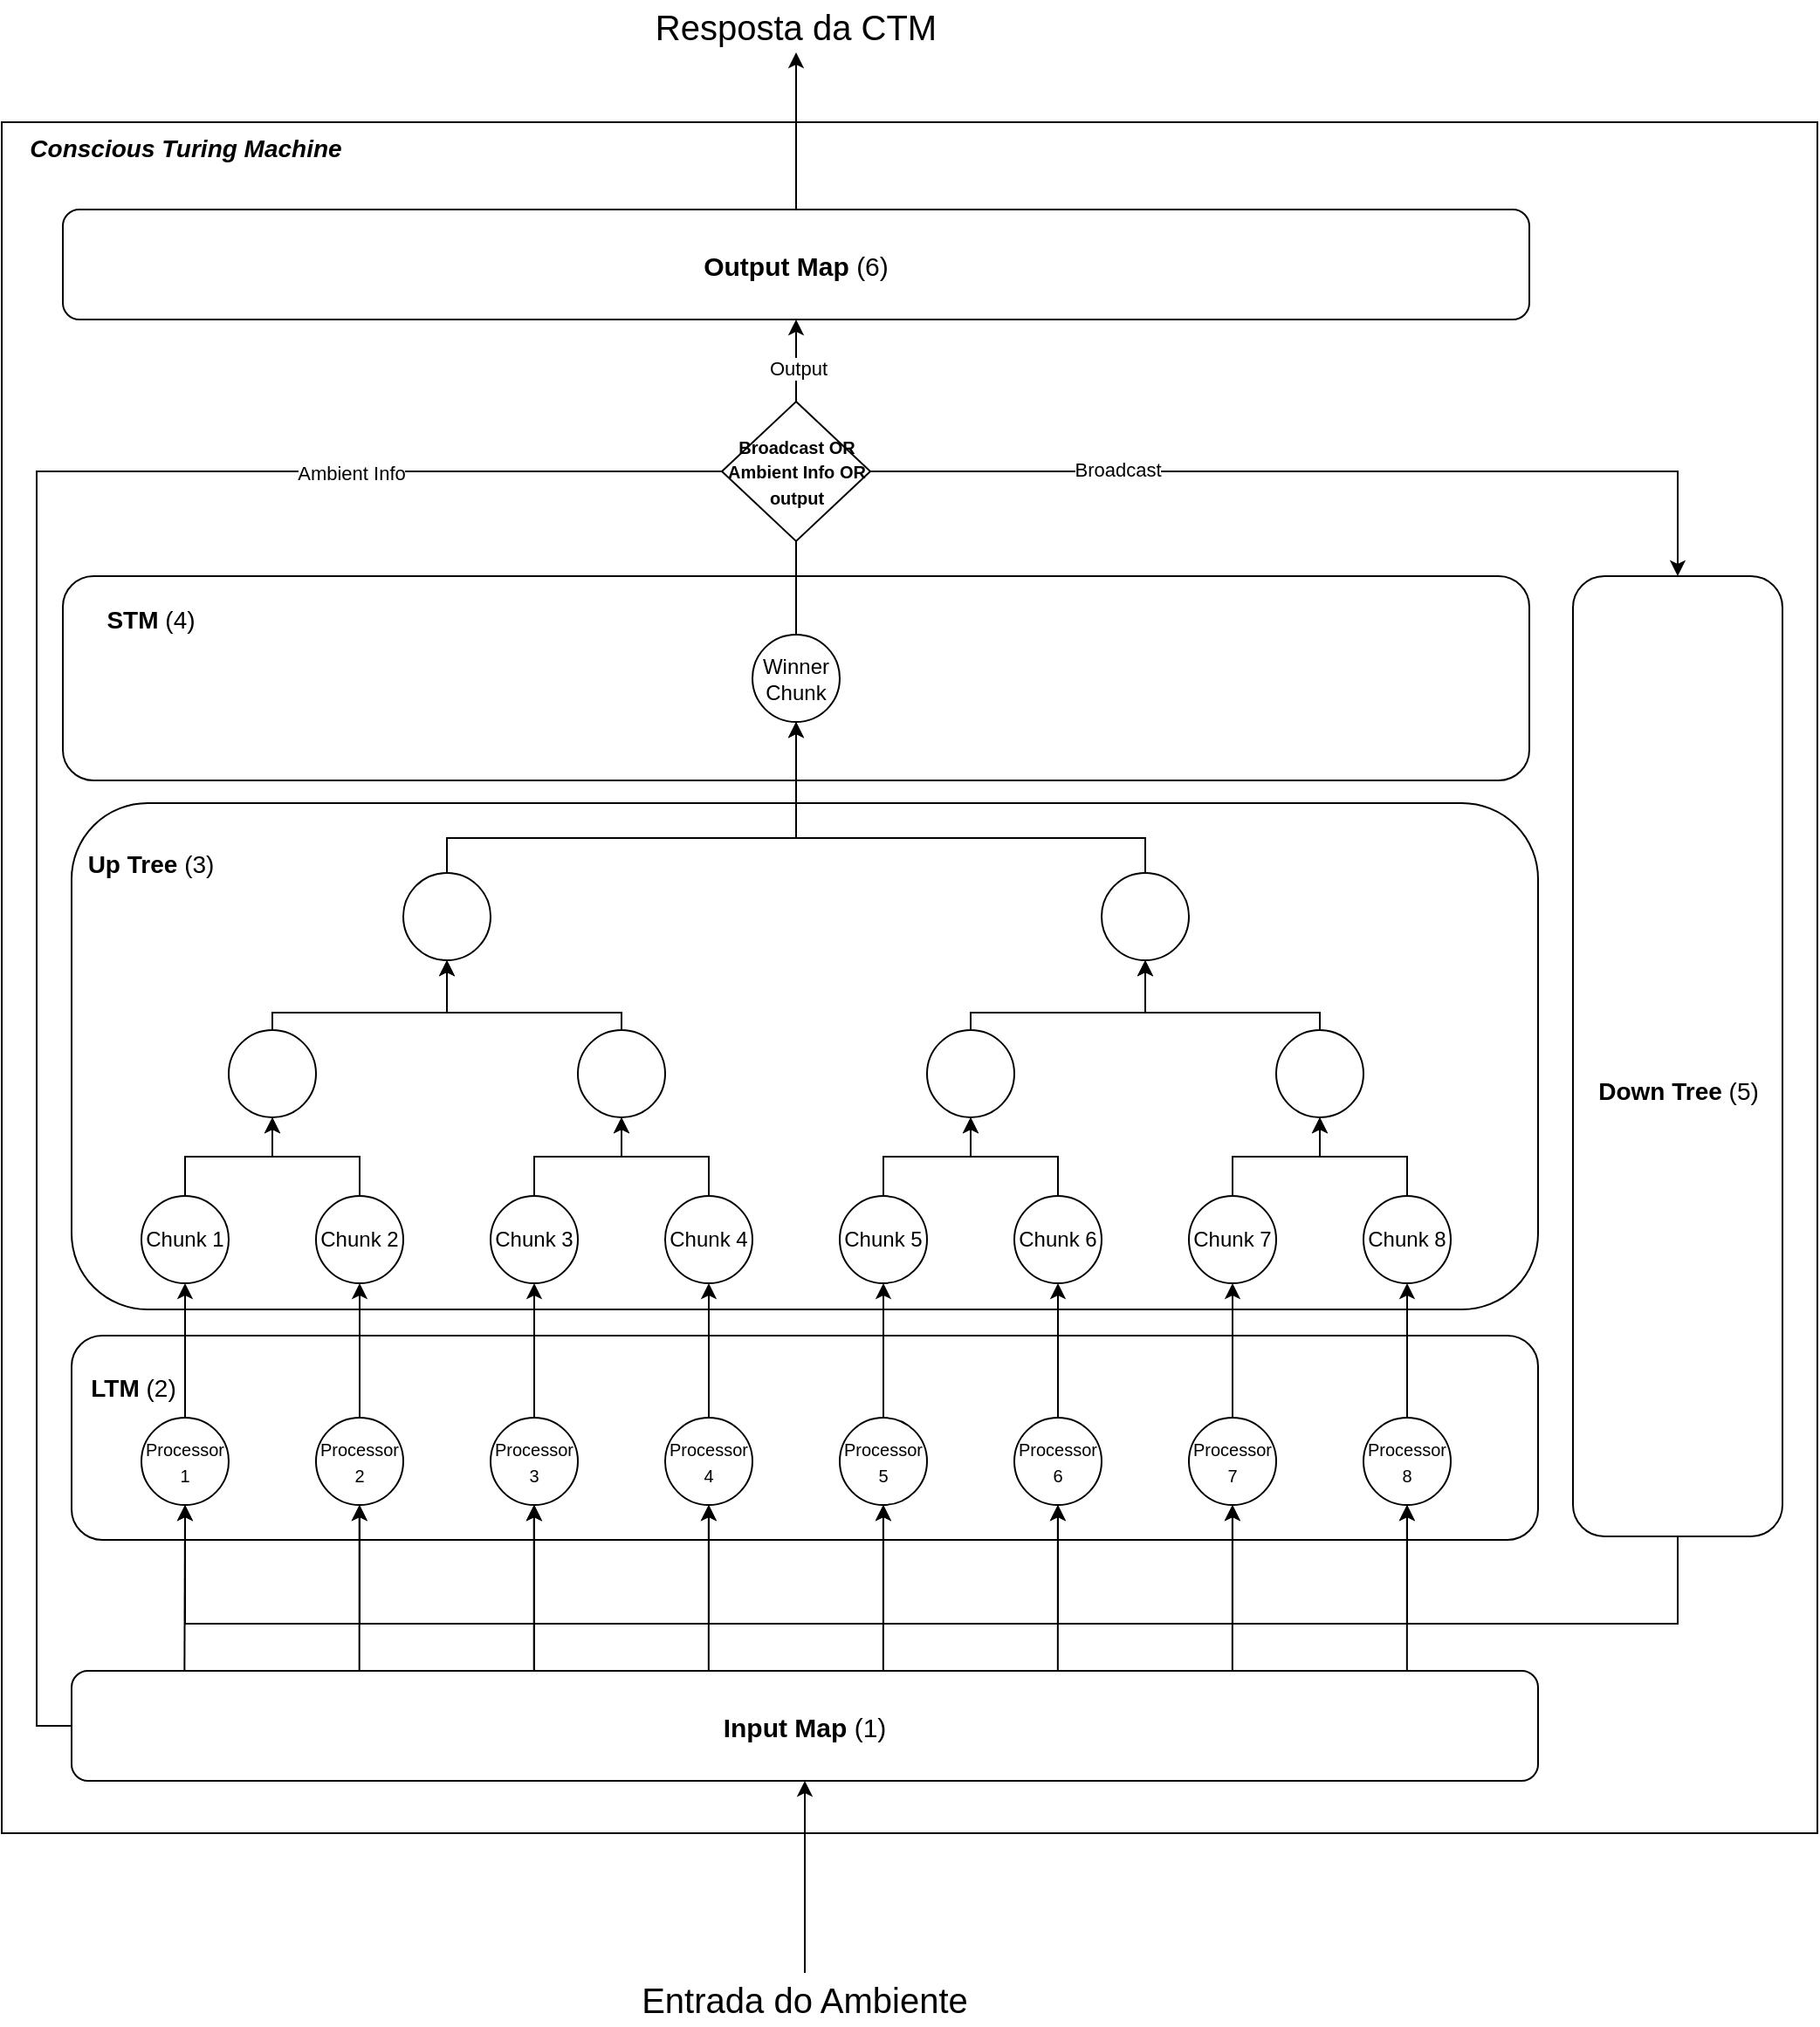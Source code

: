 <mxfile version="26.0.12">
  <diagram name="Page-1" id="L3f_jsa0QkZJh_-Y9wva">
    <mxGraphModel grid="1" page="1" gridSize="10" guides="1" tooltips="1" connect="1" arrows="1" fold="1" pageScale="1" pageWidth="850" pageHeight="1100" math="0" shadow="0">
      <root>
        <mxCell id="0" />
        <mxCell id="1" parent="0" />
        <mxCell id="WYtCmUOuEKRjRR3Vd1Af-97" value="" style="rounded=0;whiteSpace=wrap;html=1;" vertex="1" parent="1">
          <mxGeometry x="50" y="-270" width="1040" height="980" as="geometry" />
        </mxCell>
        <mxCell id="WYtCmUOuEKRjRR3Vd1Af-72" value="" style="rounded=1;whiteSpace=wrap;html=1;" vertex="1" parent="1">
          <mxGeometry x="85" y="-10" width="840" height="117" as="geometry" />
        </mxCell>
        <mxCell id="WYtCmUOuEKRjRR3Vd1Af-71" value="" style="rounded=1;whiteSpace=wrap;html=1;" vertex="1" parent="1">
          <mxGeometry x="90" y="120" width="840" height="290" as="geometry" />
        </mxCell>
        <mxCell id="WYtCmUOuEKRjRR3Vd1Af-1" value="" style="rounded=1;whiteSpace=wrap;html=1;" vertex="1" parent="1">
          <mxGeometry x="90" y="425" width="840" height="117" as="geometry" />
        </mxCell>
        <mxCell id="WYtCmUOuEKRjRR3Vd1Af-48" value="" style="edgeStyle=orthogonalEdgeStyle;rounded=0;orthogonalLoop=1;jettySize=auto;html=1;" edge="1" parent="1" source="WYtCmUOuEKRjRR3Vd1Af-2" target="WYtCmUOuEKRjRR3Vd1Af-40">
          <mxGeometry relative="1" as="geometry" />
        </mxCell>
        <mxCell id="WYtCmUOuEKRjRR3Vd1Af-2" value="&lt;font style=&quot;font-size: 10px;&quot;&gt;Processor&lt;/font&gt;&lt;div&gt;&lt;font style=&quot;font-size: 10px;&quot;&gt;1&lt;/font&gt;&lt;/div&gt;" style="ellipse;whiteSpace=wrap;html=1;aspect=fixed;" vertex="1" parent="1">
          <mxGeometry x="130" y="472" width="50" height="50" as="geometry" />
        </mxCell>
        <mxCell id="WYtCmUOuEKRjRR3Vd1Af-68" style="edgeStyle=orthogonalEdgeStyle;rounded=0;orthogonalLoop=1;jettySize=auto;html=1;entryX=0.5;entryY=1;entryDx=0;entryDy=0;" edge="1" parent="1" source="WYtCmUOuEKRjRR3Vd1Af-3" target="WYtCmUOuEKRjRR3Vd1Af-28">
          <mxGeometry relative="1" as="geometry">
            <Array as="points">
              <mxPoint x="205" y="240" />
              <mxPoint x="305" y="240" />
            </Array>
          </mxGeometry>
        </mxCell>
        <mxCell id="WYtCmUOuEKRjRR3Vd1Af-3" value="" style="ellipse;whiteSpace=wrap;html=1;aspect=fixed;" vertex="1" parent="1">
          <mxGeometry x="180" y="250" width="50" height="50" as="geometry" />
        </mxCell>
        <mxCell id="WYtCmUOuEKRjRR3Vd1Af-49" value="" style="edgeStyle=orthogonalEdgeStyle;rounded=0;orthogonalLoop=1;jettySize=auto;html=1;" edge="1" parent="1" source="WYtCmUOuEKRjRR3Vd1Af-4" target="WYtCmUOuEKRjRR3Vd1Af-41">
          <mxGeometry relative="1" as="geometry" />
        </mxCell>
        <mxCell id="WYtCmUOuEKRjRR3Vd1Af-4" value="&lt;font style=&quot;font-size: 10px;&quot;&gt;Processor&lt;/font&gt;&lt;div&gt;&lt;span style=&quot;font-size: 10px;&quot;&gt;2&lt;/span&gt;&lt;/div&gt;" style="ellipse;whiteSpace=wrap;html=1;aspect=fixed;" vertex="1" parent="1">
          <mxGeometry x="230" y="472" width="50" height="50" as="geometry" />
        </mxCell>
        <mxCell id="WYtCmUOuEKRjRR3Vd1Af-50" value="" style="edgeStyle=orthogonalEdgeStyle;rounded=0;orthogonalLoop=1;jettySize=auto;html=1;" edge="1" parent="1" source="WYtCmUOuEKRjRR3Vd1Af-6" target="WYtCmUOuEKRjRR3Vd1Af-42">
          <mxGeometry relative="1" as="geometry" />
        </mxCell>
        <mxCell id="WYtCmUOuEKRjRR3Vd1Af-6" value="&lt;font style=&quot;font-size: 10px;&quot;&gt;Processor&lt;/font&gt;&lt;div&gt;&lt;span style=&quot;font-size: 10px;&quot;&gt;3&lt;/span&gt;&lt;/div&gt;" style="ellipse;whiteSpace=wrap;html=1;aspect=fixed;" vertex="1" parent="1">
          <mxGeometry x="330" y="472" width="50" height="50" as="geometry" />
        </mxCell>
        <mxCell id="WYtCmUOuEKRjRR3Vd1Af-67" style="edgeStyle=orthogonalEdgeStyle;rounded=0;orthogonalLoop=1;jettySize=auto;html=1;entryX=0.5;entryY=1;entryDx=0;entryDy=0;" edge="1" parent="1" source="WYtCmUOuEKRjRR3Vd1Af-7" target="WYtCmUOuEKRjRR3Vd1Af-28">
          <mxGeometry relative="1" as="geometry">
            <Array as="points">
              <mxPoint x="405" y="240" />
              <mxPoint x="305" y="240" />
            </Array>
          </mxGeometry>
        </mxCell>
        <mxCell id="WYtCmUOuEKRjRR3Vd1Af-7" value="" style="ellipse;whiteSpace=wrap;html=1;aspect=fixed;" vertex="1" parent="1">
          <mxGeometry x="380" y="250" width="50" height="50" as="geometry" />
        </mxCell>
        <mxCell id="WYtCmUOuEKRjRR3Vd1Af-51" value="" style="edgeStyle=orthogonalEdgeStyle;rounded=0;orthogonalLoop=1;jettySize=auto;html=1;" edge="1" parent="1" source="WYtCmUOuEKRjRR3Vd1Af-8" target="WYtCmUOuEKRjRR3Vd1Af-43">
          <mxGeometry relative="1" as="geometry" />
        </mxCell>
        <mxCell id="WYtCmUOuEKRjRR3Vd1Af-8" value="&lt;font style=&quot;font-size: 10px;&quot;&gt;Processor&lt;/font&gt;&lt;div&gt;&lt;span style=&quot;font-size: 10px;&quot;&gt;4&lt;/span&gt;&lt;/div&gt;" style="ellipse;whiteSpace=wrap;html=1;aspect=fixed;" vertex="1" parent="1">
          <mxGeometry x="430" y="472" width="50" height="50" as="geometry" />
        </mxCell>
        <mxCell id="WYtCmUOuEKRjRR3Vd1Af-52" value="" style="edgeStyle=orthogonalEdgeStyle;rounded=0;orthogonalLoop=1;jettySize=auto;html=1;" edge="1" parent="1" source="WYtCmUOuEKRjRR3Vd1Af-17" target="WYtCmUOuEKRjRR3Vd1Af-44">
          <mxGeometry relative="1" as="geometry" />
        </mxCell>
        <mxCell id="WYtCmUOuEKRjRR3Vd1Af-17" value="&lt;font style=&quot;font-size: 10px;&quot;&gt;Processor&lt;/font&gt;&lt;div&gt;&lt;span style=&quot;font-size: 10px;&quot;&gt;5&lt;/span&gt;&lt;/div&gt;" style="ellipse;whiteSpace=wrap;html=1;aspect=fixed;" vertex="1" parent="1">
          <mxGeometry x="530" y="472" width="50" height="50" as="geometry" />
        </mxCell>
        <mxCell id="WYtCmUOuEKRjRR3Vd1Af-65" style="edgeStyle=orthogonalEdgeStyle;rounded=0;orthogonalLoop=1;jettySize=auto;html=1;entryX=0.5;entryY=1;entryDx=0;entryDy=0;" edge="1" parent="1" source="WYtCmUOuEKRjRR3Vd1Af-18" target="WYtCmUOuEKRjRR3Vd1Af-20">
          <mxGeometry relative="1" as="geometry">
            <Array as="points">
              <mxPoint x="605" y="240" />
              <mxPoint x="705" y="240" />
            </Array>
          </mxGeometry>
        </mxCell>
        <mxCell id="WYtCmUOuEKRjRR3Vd1Af-18" value="" style="ellipse;whiteSpace=wrap;html=1;aspect=fixed;" vertex="1" parent="1">
          <mxGeometry x="580" y="250" width="50" height="50" as="geometry" />
        </mxCell>
        <mxCell id="WYtCmUOuEKRjRR3Vd1Af-53" value="" style="edgeStyle=orthogonalEdgeStyle;rounded=0;orthogonalLoop=1;jettySize=auto;html=1;" edge="1" parent="1" source="WYtCmUOuEKRjRR3Vd1Af-19" target="WYtCmUOuEKRjRR3Vd1Af-45">
          <mxGeometry relative="1" as="geometry" />
        </mxCell>
        <mxCell id="WYtCmUOuEKRjRR3Vd1Af-19" value="&lt;font style=&quot;font-size: 10px;&quot;&gt;Processor&lt;/font&gt;&lt;div&gt;&lt;span style=&quot;font-size: 10px;&quot;&gt;6&lt;/span&gt;&lt;/div&gt;" style="ellipse;whiteSpace=wrap;html=1;aspect=fixed;" vertex="1" parent="1">
          <mxGeometry x="630" y="472" width="50" height="50" as="geometry" />
        </mxCell>
        <mxCell id="WYtCmUOuEKRjRR3Vd1Af-70" style="edgeStyle=orthogonalEdgeStyle;rounded=0;orthogonalLoop=1;jettySize=auto;html=1;entryX=0.5;entryY=1;entryDx=0;entryDy=0;" edge="1" parent="1" source="WYtCmUOuEKRjRR3Vd1Af-20" target="WYtCmUOuEKRjRR3Vd1Af-29">
          <mxGeometry relative="1" as="geometry">
            <Array as="points">
              <mxPoint x="705" y="140" />
              <mxPoint x="505" y="140" />
            </Array>
          </mxGeometry>
        </mxCell>
        <mxCell id="WYtCmUOuEKRjRR3Vd1Af-20" value="" style="ellipse;whiteSpace=wrap;html=1;aspect=fixed;" vertex="1" parent="1">
          <mxGeometry x="680" y="160" width="50" height="50" as="geometry" />
        </mxCell>
        <mxCell id="WYtCmUOuEKRjRR3Vd1Af-54" value="" style="edgeStyle=orthogonalEdgeStyle;rounded=0;orthogonalLoop=1;jettySize=auto;html=1;" edge="1" parent="1" source="WYtCmUOuEKRjRR3Vd1Af-21" target="WYtCmUOuEKRjRR3Vd1Af-46">
          <mxGeometry relative="1" as="geometry" />
        </mxCell>
        <mxCell id="WYtCmUOuEKRjRR3Vd1Af-21" value="&lt;font style=&quot;font-size: 10px;&quot;&gt;Processor&lt;/font&gt;&lt;div&gt;&lt;span style=&quot;font-size: 10px;&quot;&gt;7&lt;/span&gt;&lt;/div&gt;" style="ellipse;whiteSpace=wrap;html=1;aspect=fixed;" vertex="1" parent="1">
          <mxGeometry x="730" y="472" width="50" height="50" as="geometry" />
        </mxCell>
        <mxCell id="WYtCmUOuEKRjRR3Vd1Af-66" style="edgeStyle=orthogonalEdgeStyle;rounded=0;orthogonalLoop=1;jettySize=auto;html=1;entryX=0.5;entryY=1;entryDx=0;entryDy=0;" edge="1" parent="1" source="WYtCmUOuEKRjRR3Vd1Af-22" target="WYtCmUOuEKRjRR3Vd1Af-20">
          <mxGeometry relative="1" as="geometry">
            <Array as="points">
              <mxPoint x="805" y="240" />
              <mxPoint x="705" y="240" />
            </Array>
          </mxGeometry>
        </mxCell>
        <mxCell id="WYtCmUOuEKRjRR3Vd1Af-22" value="" style="ellipse;whiteSpace=wrap;html=1;aspect=fixed;" vertex="1" parent="1">
          <mxGeometry x="780" y="250" width="50" height="50" as="geometry" />
        </mxCell>
        <mxCell id="WYtCmUOuEKRjRR3Vd1Af-55" value="" style="edgeStyle=orthogonalEdgeStyle;rounded=0;orthogonalLoop=1;jettySize=auto;html=1;" edge="1" parent="1" source="WYtCmUOuEKRjRR3Vd1Af-23" target="WYtCmUOuEKRjRR3Vd1Af-47">
          <mxGeometry relative="1" as="geometry" />
        </mxCell>
        <mxCell id="WYtCmUOuEKRjRR3Vd1Af-23" value="&lt;font style=&quot;font-size: 10px;&quot;&gt;Processor&lt;/font&gt;&lt;div&gt;&lt;span style=&quot;font-size: 10px;&quot;&gt;8&lt;/span&gt;&lt;/div&gt;" style="ellipse;whiteSpace=wrap;html=1;aspect=fixed;" vertex="1" parent="1">
          <mxGeometry x="830" y="472" width="50" height="50" as="geometry" />
        </mxCell>
        <mxCell id="WYtCmUOuEKRjRR3Vd1Af-69" style="edgeStyle=orthogonalEdgeStyle;rounded=0;orthogonalLoop=1;jettySize=auto;html=1;entryX=0.5;entryY=1;entryDx=0;entryDy=0;" edge="1" parent="1" source="WYtCmUOuEKRjRR3Vd1Af-28" target="WYtCmUOuEKRjRR3Vd1Af-29">
          <mxGeometry relative="1" as="geometry">
            <Array as="points">
              <mxPoint x="305" y="140" />
              <mxPoint x="505" y="140" />
            </Array>
          </mxGeometry>
        </mxCell>
        <mxCell id="WYtCmUOuEKRjRR3Vd1Af-28" value="" style="ellipse;whiteSpace=wrap;html=1;aspect=fixed;" vertex="1" parent="1">
          <mxGeometry x="280" y="160" width="50" height="50" as="geometry" />
        </mxCell>
        <mxCell id="WYtCmUOuEKRjRR3Vd1Af-73" style="edgeStyle=orthogonalEdgeStyle;rounded=0;orthogonalLoop=1;jettySize=auto;html=1;" edge="1" parent="1" source="WYtCmUOuEKRjRR3Vd1Af-29">
          <mxGeometry relative="1" as="geometry">
            <mxPoint x="505" y="-60" as="targetPoint" />
          </mxGeometry>
        </mxCell>
        <mxCell id="WYtCmUOuEKRjRR3Vd1Af-29" value="Winner&lt;div&gt;Chunk&lt;/div&gt;" style="ellipse;whiteSpace=wrap;html=1;aspect=fixed;" vertex="1" parent="1">
          <mxGeometry x="480" y="23.5" width="50" height="50" as="geometry" />
        </mxCell>
        <mxCell id="WYtCmUOuEKRjRR3Vd1Af-56" value="" style="edgeStyle=orthogonalEdgeStyle;rounded=0;orthogonalLoop=1;jettySize=auto;html=1;" edge="1" parent="1" source="WYtCmUOuEKRjRR3Vd1Af-40" target="WYtCmUOuEKRjRR3Vd1Af-3">
          <mxGeometry relative="1" as="geometry" />
        </mxCell>
        <mxCell id="WYtCmUOuEKRjRR3Vd1Af-40" value="Chunk 1" style="ellipse;whiteSpace=wrap;html=1;aspect=fixed;" vertex="1" parent="1">
          <mxGeometry x="130" y="345" width="50" height="50" as="geometry" />
        </mxCell>
        <mxCell id="WYtCmUOuEKRjRR3Vd1Af-57" value="" style="edgeStyle=orthogonalEdgeStyle;rounded=0;orthogonalLoop=1;jettySize=auto;html=1;" edge="1" parent="1" source="WYtCmUOuEKRjRR3Vd1Af-41" target="WYtCmUOuEKRjRR3Vd1Af-3">
          <mxGeometry relative="1" as="geometry" />
        </mxCell>
        <mxCell id="WYtCmUOuEKRjRR3Vd1Af-41" value="Chunk 2" style="ellipse;whiteSpace=wrap;html=1;aspect=fixed;" vertex="1" parent="1">
          <mxGeometry x="230" y="345" width="50" height="50" as="geometry" />
        </mxCell>
        <mxCell id="WYtCmUOuEKRjRR3Vd1Af-58" value="" style="edgeStyle=orthogonalEdgeStyle;rounded=0;orthogonalLoop=1;jettySize=auto;html=1;" edge="1" parent="1" source="WYtCmUOuEKRjRR3Vd1Af-42" target="WYtCmUOuEKRjRR3Vd1Af-7">
          <mxGeometry relative="1" as="geometry" />
        </mxCell>
        <mxCell id="WYtCmUOuEKRjRR3Vd1Af-42" value="Chunk 3" style="ellipse;whiteSpace=wrap;html=1;aspect=fixed;" vertex="1" parent="1">
          <mxGeometry x="330" y="345" width="50" height="50" as="geometry" />
        </mxCell>
        <mxCell id="WYtCmUOuEKRjRR3Vd1Af-59" value="" style="edgeStyle=orthogonalEdgeStyle;rounded=0;orthogonalLoop=1;jettySize=auto;html=1;" edge="1" parent="1" source="WYtCmUOuEKRjRR3Vd1Af-43" target="WYtCmUOuEKRjRR3Vd1Af-7">
          <mxGeometry relative="1" as="geometry" />
        </mxCell>
        <mxCell id="WYtCmUOuEKRjRR3Vd1Af-43" value="Chunk 4" style="ellipse;whiteSpace=wrap;html=1;aspect=fixed;" vertex="1" parent="1">
          <mxGeometry x="430" y="345" width="50" height="50" as="geometry" />
        </mxCell>
        <mxCell id="WYtCmUOuEKRjRR3Vd1Af-60" value="" style="edgeStyle=orthogonalEdgeStyle;rounded=0;orthogonalLoop=1;jettySize=auto;html=1;" edge="1" parent="1" source="WYtCmUOuEKRjRR3Vd1Af-44" target="WYtCmUOuEKRjRR3Vd1Af-18">
          <mxGeometry relative="1" as="geometry" />
        </mxCell>
        <mxCell id="WYtCmUOuEKRjRR3Vd1Af-44" value="Chunk 5" style="ellipse;whiteSpace=wrap;html=1;aspect=fixed;" vertex="1" parent="1">
          <mxGeometry x="530" y="345" width="50" height="50" as="geometry" />
        </mxCell>
        <mxCell id="WYtCmUOuEKRjRR3Vd1Af-61" value="" style="edgeStyle=orthogonalEdgeStyle;rounded=0;orthogonalLoop=1;jettySize=auto;html=1;" edge="1" parent="1" source="WYtCmUOuEKRjRR3Vd1Af-45" target="WYtCmUOuEKRjRR3Vd1Af-18">
          <mxGeometry relative="1" as="geometry" />
        </mxCell>
        <mxCell id="WYtCmUOuEKRjRR3Vd1Af-45" value="Chunk 6" style="ellipse;whiteSpace=wrap;html=1;aspect=fixed;" vertex="1" parent="1">
          <mxGeometry x="630" y="345" width="50" height="50" as="geometry" />
        </mxCell>
        <mxCell id="WYtCmUOuEKRjRR3Vd1Af-63" value="" style="edgeStyle=orthogonalEdgeStyle;rounded=0;orthogonalLoop=1;jettySize=auto;html=1;" edge="1" parent="1" source="WYtCmUOuEKRjRR3Vd1Af-46" target="WYtCmUOuEKRjRR3Vd1Af-22">
          <mxGeometry relative="1" as="geometry" />
        </mxCell>
        <mxCell id="WYtCmUOuEKRjRR3Vd1Af-46" value="Chunk 7" style="ellipse;whiteSpace=wrap;html=1;aspect=fixed;" vertex="1" parent="1">
          <mxGeometry x="730" y="345" width="50" height="50" as="geometry" />
        </mxCell>
        <mxCell id="WYtCmUOuEKRjRR3Vd1Af-64" value="" style="edgeStyle=orthogonalEdgeStyle;rounded=0;orthogonalLoop=1;jettySize=auto;html=1;" edge="1" parent="1" source="WYtCmUOuEKRjRR3Vd1Af-47" target="WYtCmUOuEKRjRR3Vd1Af-22">
          <mxGeometry relative="1" as="geometry" />
        </mxCell>
        <mxCell id="WYtCmUOuEKRjRR3Vd1Af-47" value="Chunk 8" style="ellipse;whiteSpace=wrap;html=1;aspect=fixed;" vertex="1" parent="1">
          <mxGeometry x="830" y="345" width="50" height="50" as="geometry" />
        </mxCell>
        <mxCell id="WYtCmUOuEKRjRR3Vd1Af-80" style="edgeStyle=orthogonalEdgeStyle;rounded=0;orthogonalLoop=1;jettySize=auto;html=1;entryX=0.5;entryY=0;entryDx=0;entryDy=0;" edge="1" parent="1" source="WYtCmUOuEKRjRR3Vd1Af-74" target="WYtCmUOuEKRjRR3Vd1Af-75">
          <mxGeometry relative="1" as="geometry" />
        </mxCell>
        <mxCell id="WYtCmUOuEKRjRR3Vd1Af-115" value="Broadcast" style="edgeLabel;html=1;align=center;verticalAlign=middle;resizable=0;points=[];" connectable="0" vertex="1" parent="WYtCmUOuEKRjRR3Vd1Af-80">
          <mxGeometry x="-0.46" y="1" relative="1" as="geometry">
            <mxPoint as="offset" />
          </mxGeometry>
        </mxCell>
        <mxCell id="WYtCmUOuEKRjRR3Vd1Af-94" style="edgeStyle=orthogonalEdgeStyle;rounded=0;orthogonalLoop=1;jettySize=auto;html=1;entryX=0;entryY=0.5;entryDx=0;entryDy=0;endArrow=none;endFill=1;startFill=0;" edge="1" parent="1" source="WYtCmUOuEKRjRR3Vd1Af-74" target="WYtCmUOuEKRjRR3Vd1Af-90">
          <mxGeometry relative="1" as="geometry">
            <Array as="points">
              <mxPoint x="70" y="-70" />
              <mxPoint x="70" y="648" />
            </Array>
          </mxGeometry>
        </mxCell>
        <mxCell id="WYtCmUOuEKRjRR3Vd1Af-116" value="Ambient Info" style="edgeLabel;html=1;align=center;verticalAlign=middle;resizable=0;points=[];" connectable="0" vertex="1" parent="WYtCmUOuEKRjRR3Vd1Af-94">
          <mxGeometry x="-0.624" y="1" relative="1" as="geometry">
            <mxPoint as="offset" />
          </mxGeometry>
        </mxCell>
        <mxCell id="WYtCmUOuEKRjRR3Vd1Af-95" value="" style="edgeStyle=orthogonalEdgeStyle;rounded=0;orthogonalLoop=1;jettySize=auto;html=1;" edge="1" parent="1" source="WYtCmUOuEKRjRR3Vd1Af-74" target="WYtCmUOuEKRjRR3Vd1Af-92">
          <mxGeometry relative="1" as="geometry" />
        </mxCell>
        <mxCell id="WYtCmUOuEKRjRR3Vd1Af-117" value="Output" style="edgeLabel;html=1;align=center;verticalAlign=middle;resizable=0;points=[];" connectable="0" vertex="1" parent="WYtCmUOuEKRjRR3Vd1Af-95">
          <mxGeometry x="-0.177" y="-1" relative="1" as="geometry">
            <mxPoint as="offset" />
          </mxGeometry>
        </mxCell>
        <mxCell id="WYtCmUOuEKRjRR3Vd1Af-74" value="&lt;font style=&quot;font-size: 10px;&quot;&gt;&lt;b style=&quot;&quot;&gt;Broadcast&amp;nbsp;&lt;/b&gt;&lt;b style=&quot;background-color: transparent; color: light-dark(rgb(0, 0, 0), rgb(255, 255, 255));&quot;&gt;OR&lt;/b&gt;&lt;/font&gt;&lt;div&gt;&lt;div&gt;&lt;font style=&quot;font-size: 10px;&quot;&gt;&lt;b&gt;Ambient Info&amp;nbsp;&lt;/b&gt;&lt;b style=&quot;background-color: transparent; color: light-dark(rgb(0, 0, 0), rgb(255, 255, 255));&quot;&gt;OR&lt;/b&gt;&lt;/font&gt;&lt;/div&gt;&lt;div&gt;&lt;b&gt;&lt;font style=&quot;font-size: 10px;&quot;&gt;output&lt;/font&gt;&lt;/b&gt;&lt;/div&gt;&lt;/div&gt;" style="rhombus;whiteSpace=wrap;html=1;" vertex="1" parent="1">
          <mxGeometry x="462.5" y="-110" width="85" height="80" as="geometry" />
        </mxCell>
        <mxCell id="WYtCmUOuEKRjRR3Vd1Af-81" style="edgeStyle=orthogonalEdgeStyle;rounded=0;orthogonalLoop=1;jettySize=auto;html=1;entryX=0.5;entryY=1;entryDx=0;entryDy=0;exitX=0.5;exitY=1;exitDx=0;exitDy=0;strokeWidth=1;" edge="1" parent="1" source="WYtCmUOuEKRjRR3Vd1Af-75" target="WYtCmUOuEKRjRR3Vd1Af-2">
          <mxGeometry relative="1" as="geometry">
            <Array as="points">
              <mxPoint x="1010" y="590" />
              <mxPoint x="155" y="590" />
            </Array>
          </mxGeometry>
        </mxCell>
        <mxCell id="WYtCmUOuEKRjRR3Vd1Af-82" style="edgeStyle=orthogonalEdgeStyle;rounded=0;orthogonalLoop=1;jettySize=auto;html=1;entryX=0.5;entryY=1;entryDx=0;entryDy=0;strokeWidth=1;" edge="1" parent="1" source="WYtCmUOuEKRjRR3Vd1Af-75" target="WYtCmUOuEKRjRR3Vd1Af-4">
          <mxGeometry relative="1" as="geometry">
            <Array as="points">
              <mxPoint x="1010" y="590" />
              <mxPoint x="255" y="590" />
            </Array>
          </mxGeometry>
        </mxCell>
        <mxCell id="WYtCmUOuEKRjRR3Vd1Af-84" style="edgeStyle=orthogonalEdgeStyle;rounded=0;orthogonalLoop=1;jettySize=auto;html=1;entryX=0.5;entryY=1;entryDx=0;entryDy=0;strokeWidth=1;" edge="1" parent="1" source="WYtCmUOuEKRjRR3Vd1Af-75" target="WYtCmUOuEKRjRR3Vd1Af-6">
          <mxGeometry relative="1" as="geometry">
            <Array as="points">
              <mxPoint x="1010" y="590" />
              <mxPoint x="355" y="590" />
            </Array>
          </mxGeometry>
        </mxCell>
        <mxCell id="WYtCmUOuEKRjRR3Vd1Af-85" style="edgeStyle=orthogonalEdgeStyle;rounded=0;orthogonalLoop=1;jettySize=auto;html=1;entryX=0.5;entryY=1;entryDx=0;entryDy=0;strokeWidth=1;" edge="1" parent="1" source="WYtCmUOuEKRjRR3Vd1Af-75" target="WYtCmUOuEKRjRR3Vd1Af-8">
          <mxGeometry relative="1" as="geometry">
            <Array as="points">
              <mxPoint x="1010" y="590" />
              <mxPoint x="455" y="590" />
            </Array>
          </mxGeometry>
        </mxCell>
        <mxCell id="WYtCmUOuEKRjRR3Vd1Af-86" style="edgeStyle=orthogonalEdgeStyle;rounded=0;orthogonalLoop=1;jettySize=auto;html=1;entryX=0.5;entryY=1;entryDx=0;entryDy=0;strokeWidth=1;" edge="1" parent="1" source="WYtCmUOuEKRjRR3Vd1Af-75" target="WYtCmUOuEKRjRR3Vd1Af-17">
          <mxGeometry relative="1" as="geometry">
            <Array as="points">
              <mxPoint x="1010" y="590" />
              <mxPoint x="555" y="590" />
            </Array>
          </mxGeometry>
        </mxCell>
        <mxCell id="WYtCmUOuEKRjRR3Vd1Af-87" style="edgeStyle=orthogonalEdgeStyle;rounded=0;orthogonalLoop=1;jettySize=auto;html=1;entryX=0.5;entryY=1;entryDx=0;entryDy=0;strokeWidth=1;" edge="1" parent="1" source="WYtCmUOuEKRjRR3Vd1Af-75" target="WYtCmUOuEKRjRR3Vd1Af-19">
          <mxGeometry relative="1" as="geometry">
            <Array as="points">
              <mxPoint x="1010" y="590" />
              <mxPoint x="655" y="590" />
            </Array>
          </mxGeometry>
        </mxCell>
        <mxCell id="WYtCmUOuEKRjRR3Vd1Af-88" style="edgeStyle=orthogonalEdgeStyle;rounded=0;orthogonalLoop=1;jettySize=auto;html=1;entryX=0.5;entryY=1;entryDx=0;entryDy=0;strokeWidth=1;" edge="1" parent="1" source="WYtCmUOuEKRjRR3Vd1Af-75" target="WYtCmUOuEKRjRR3Vd1Af-21">
          <mxGeometry relative="1" as="geometry">
            <Array as="points">
              <mxPoint x="1010" y="590" />
              <mxPoint x="755" y="590" />
            </Array>
          </mxGeometry>
        </mxCell>
        <mxCell id="WYtCmUOuEKRjRR3Vd1Af-89" style="edgeStyle=orthogonalEdgeStyle;rounded=0;orthogonalLoop=1;jettySize=auto;html=1;entryX=0.5;entryY=1;entryDx=0;entryDy=0;exitX=0.5;exitY=1;exitDx=0;exitDy=0;strokeWidth=1;" edge="1" parent="1" source="WYtCmUOuEKRjRR3Vd1Af-75" target="WYtCmUOuEKRjRR3Vd1Af-23">
          <mxGeometry relative="1" as="geometry">
            <Array as="points">
              <mxPoint x="1010" y="590" />
              <mxPoint x="855" y="590" />
            </Array>
          </mxGeometry>
        </mxCell>
        <mxCell id="WYtCmUOuEKRjRR3Vd1Af-75" value="" style="rounded=1;whiteSpace=wrap;html=1;" vertex="1" parent="1">
          <mxGeometry x="950" y="-10" width="120" height="550" as="geometry" />
        </mxCell>
        <mxCell id="WYtCmUOuEKRjRR3Vd1Af-76" value="&lt;font style=&quot;font-size: 14px;&quot;&gt;&lt;b&gt;LTM &lt;/b&gt;(2)&lt;/font&gt;" style="text;html=1;align=center;verticalAlign=middle;resizable=0;points=[];autosize=1;strokeColor=none;fillColor=none;" vertex="1" parent="1">
          <mxGeometry x="90" y="440" width="70" height="30" as="geometry" />
        </mxCell>
        <mxCell id="WYtCmUOuEKRjRR3Vd1Af-77" value="&lt;font style=&quot;font-size: 14px;&quot;&gt;&lt;b&gt;Up Tree &lt;/b&gt;(3)&lt;/font&gt;" style="text;html=1;align=center;verticalAlign=middle;resizable=0;points=[];autosize=1;strokeColor=none;fillColor=none;" vertex="1" parent="1">
          <mxGeometry x="85" y="140" width="100" height="30" as="geometry" />
        </mxCell>
        <mxCell id="WYtCmUOuEKRjRR3Vd1Af-78" value="&lt;font style=&quot;font-size: 14px;&quot;&gt;&lt;b&gt;STM &lt;/b&gt;(4)&lt;/font&gt;" style="text;html=1;align=center;verticalAlign=middle;resizable=0;points=[];autosize=1;strokeColor=none;fillColor=none;" vertex="1" parent="1">
          <mxGeometry x="100" width="70" height="30" as="geometry" />
        </mxCell>
        <mxCell id="WYtCmUOuEKRjRR3Vd1Af-79" value="&lt;font style=&quot;font-size: 14px;&quot;&gt;&lt;b&gt;Down Tree &lt;/b&gt;(5)&lt;/font&gt;" style="text;html=1;align=center;verticalAlign=middle;resizable=0;points=[];autosize=1;strokeColor=none;fillColor=none;" vertex="1" parent="1">
          <mxGeometry x="950" y="270" width="120" height="30" as="geometry" />
        </mxCell>
        <mxCell id="WYtCmUOuEKRjRR3Vd1Af-90" value="&lt;font style=&quot;font-size: 15px;&quot;&gt;&lt;b&gt;Input Map &lt;/b&gt;(1)&lt;/font&gt;" style="rounded=1;whiteSpace=wrap;html=1;" vertex="1" parent="1">
          <mxGeometry x="90" y="617" width="840" height="63" as="geometry" />
        </mxCell>
        <mxCell id="WYtCmUOuEKRjRR3Vd1Af-103" value="" style="edgeStyle=orthogonalEdgeStyle;rounded=0;orthogonalLoop=1;jettySize=auto;html=1;" edge="1" parent="1" source="WYtCmUOuEKRjRR3Vd1Af-92" target="WYtCmUOuEKRjRR3Vd1Af-101">
          <mxGeometry relative="1" as="geometry" />
        </mxCell>
        <mxCell id="WYtCmUOuEKRjRR3Vd1Af-92" value="&lt;font style=&quot;font-size: 15px;&quot;&gt;&lt;b&gt;Output Map &lt;/b&gt;(6)&lt;/font&gt;" style="rounded=1;whiteSpace=wrap;html=1;" vertex="1" parent="1">
          <mxGeometry x="85" y="-220" width="840" height="63" as="geometry" />
        </mxCell>
        <mxCell id="WYtCmUOuEKRjRR3Vd1Af-98" value="&lt;b&gt;&lt;font style=&quot;font-size: 14px;&quot;&gt;&lt;i&gt;Conscious Turing Machine&lt;/i&gt;&lt;/font&gt;&lt;/b&gt;" style="text;html=1;align=center;verticalAlign=middle;resizable=0;points=[];autosize=1;strokeColor=none;fillColor=none;" vertex="1" parent="1">
          <mxGeometry x="55" y="-270" width="200" height="30" as="geometry" />
        </mxCell>
        <mxCell id="WYtCmUOuEKRjRR3Vd1Af-102" style="edgeStyle=orthogonalEdgeStyle;rounded=0;orthogonalLoop=1;jettySize=auto;html=1;entryX=0.5;entryY=1;entryDx=0;entryDy=0;" edge="1" parent="1" source="WYtCmUOuEKRjRR3Vd1Af-99" target="WYtCmUOuEKRjRR3Vd1Af-90">
          <mxGeometry relative="1" as="geometry" />
        </mxCell>
        <mxCell id="WYtCmUOuEKRjRR3Vd1Af-99" value="&lt;font style=&quot;font-size: 20px;&quot;&gt;Entrada do Ambiente&lt;/font&gt;" style="text;html=1;align=center;verticalAlign=middle;whiteSpace=wrap;rounded=0;" vertex="1" parent="1">
          <mxGeometry x="375" y="790" width="270" height="30" as="geometry" />
        </mxCell>
        <mxCell id="WYtCmUOuEKRjRR3Vd1Af-101" value="&lt;font style=&quot;font-size: 20px;&quot;&gt;Resposta da CTM&lt;/font&gt;" style="text;html=1;align=center;verticalAlign=middle;whiteSpace=wrap;rounded=0;" vertex="1" parent="1">
          <mxGeometry x="370" y="-340" width="270" height="30" as="geometry" />
        </mxCell>
        <mxCell id="WYtCmUOuEKRjRR3Vd1Af-105" value="" style="endArrow=classic;html=1;rounded=0;entryX=0.5;entryY=1;entryDx=0;entryDy=0;exitX=0.077;exitY=0;exitDx=0;exitDy=0;exitPerimeter=0;" edge="1" parent="1" source="WYtCmUOuEKRjRR3Vd1Af-90" target="WYtCmUOuEKRjRR3Vd1Af-2">
          <mxGeometry width="50" height="50" relative="1" as="geometry">
            <mxPoint x="155" y="590" as="sourcePoint" />
            <mxPoint x="-188.889" y="538.37" as="targetPoint" />
          </mxGeometry>
        </mxCell>
        <mxCell id="WYtCmUOuEKRjRR3Vd1Af-107" value="" style="endArrow=classic;html=1;rounded=0;entryX=0.5;entryY=1;entryDx=0;entryDy=0;exitX=0.077;exitY=0;exitDx=0;exitDy=0;exitPerimeter=0;" edge="1" parent="1">
          <mxGeometry width="50" height="50" relative="1" as="geometry">
            <mxPoint x="254.84" y="617" as="sourcePoint" />
            <mxPoint x="254.84" y="522" as="targetPoint" />
          </mxGeometry>
        </mxCell>
        <mxCell id="WYtCmUOuEKRjRR3Vd1Af-108" value="" style="endArrow=classic;html=1;rounded=0;entryX=0.5;entryY=1;entryDx=0;entryDy=0;exitX=0.077;exitY=0;exitDx=0;exitDy=0;exitPerimeter=0;" edge="1" parent="1">
          <mxGeometry width="50" height="50" relative="1" as="geometry">
            <mxPoint x="354.92" y="617" as="sourcePoint" />
            <mxPoint x="354.92" y="522" as="targetPoint" />
          </mxGeometry>
        </mxCell>
        <mxCell id="WYtCmUOuEKRjRR3Vd1Af-109" value="" style="endArrow=classic;html=1;rounded=0;entryX=0.5;entryY=1;entryDx=0;entryDy=0;exitX=0.077;exitY=0;exitDx=0;exitDy=0;exitPerimeter=0;" edge="1" parent="1">
          <mxGeometry width="50" height="50" relative="1" as="geometry">
            <mxPoint x="354.92" y="617" as="sourcePoint" />
            <mxPoint x="354.92" y="522" as="targetPoint" />
          </mxGeometry>
        </mxCell>
        <mxCell id="WYtCmUOuEKRjRR3Vd1Af-110" value="" style="endArrow=classic;html=1;rounded=0;entryX=0.5;entryY=1;entryDx=0;entryDy=0;exitX=0.077;exitY=0;exitDx=0;exitDy=0;exitPerimeter=0;" edge="1" parent="1">
          <mxGeometry width="50" height="50" relative="1" as="geometry">
            <mxPoint x="454.92" y="617" as="sourcePoint" />
            <mxPoint x="454.92" y="522" as="targetPoint" />
          </mxGeometry>
        </mxCell>
        <mxCell id="WYtCmUOuEKRjRR3Vd1Af-111" value="" style="endArrow=classic;html=1;rounded=0;entryX=0.5;entryY=1;entryDx=0;entryDy=0;exitX=0.077;exitY=0;exitDx=0;exitDy=0;exitPerimeter=0;" edge="1" parent="1">
          <mxGeometry width="50" height="50" relative="1" as="geometry">
            <mxPoint x="554.92" y="617" as="sourcePoint" />
            <mxPoint x="554.92" y="522" as="targetPoint" />
          </mxGeometry>
        </mxCell>
        <mxCell id="WYtCmUOuEKRjRR3Vd1Af-112" value="" style="endArrow=classic;html=1;rounded=0;entryX=0.5;entryY=1;entryDx=0;entryDy=0;exitX=0.077;exitY=0;exitDx=0;exitDy=0;exitPerimeter=0;" edge="1" parent="1">
          <mxGeometry width="50" height="50" relative="1" as="geometry">
            <mxPoint x="654.92" y="617" as="sourcePoint" />
            <mxPoint x="654.92" y="522" as="targetPoint" />
          </mxGeometry>
        </mxCell>
        <mxCell id="WYtCmUOuEKRjRR3Vd1Af-113" value="" style="endArrow=classic;html=1;rounded=0;entryX=0.5;entryY=1;entryDx=0;entryDy=0;exitX=0.077;exitY=0;exitDx=0;exitDy=0;exitPerimeter=0;" edge="1" parent="1">
          <mxGeometry width="50" height="50" relative="1" as="geometry">
            <mxPoint x="754.92" y="617" as="sourcePoint" />
            <mxPoint x="754.92" y="522" as="targetPoint" />
          </mxGeometry>
        </mxCell>
        <mxCell id="WYtCmUOuEKRjRR3Vd1Af-114" value="" style="endArrow=classic;html=1;rounded=0;entryX=0.5;entryY=1;entryDx=0;entryDy=0;exitX=0.077;exitY=0;exitDx=0;exitDy=0;exitPerimeter=0;" edge="1" parent="1">
          <mxGeometry width="50" height="50" relative="1" as="geometry">
            <mxPoint x="854.92" y="617" as="sourcePoint" />
            <mxPoint x="854.92" y="522" as="targetPoint" />
          </mxGeometry>
        </mxCell>
      </root>
    </mxGraphModel>
  </diagram>
</mxfile>
